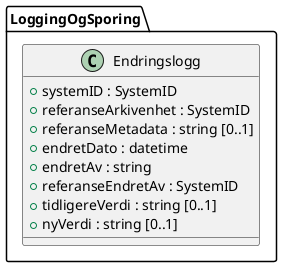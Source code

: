 @startuml
class LoggingOgSporing.Endringslogg {
  +systemID : SystemID
  +referanseArkivenhet : SystemID
  +referanseMetadata : string [0..1]
  +endretDato : datetime
  +endretAv : string
  +referanseEndretAv : SystemID
  +tidligereVerdi : string [0..1]
  +nyVerdi : string [0..1]
}
@enduml
